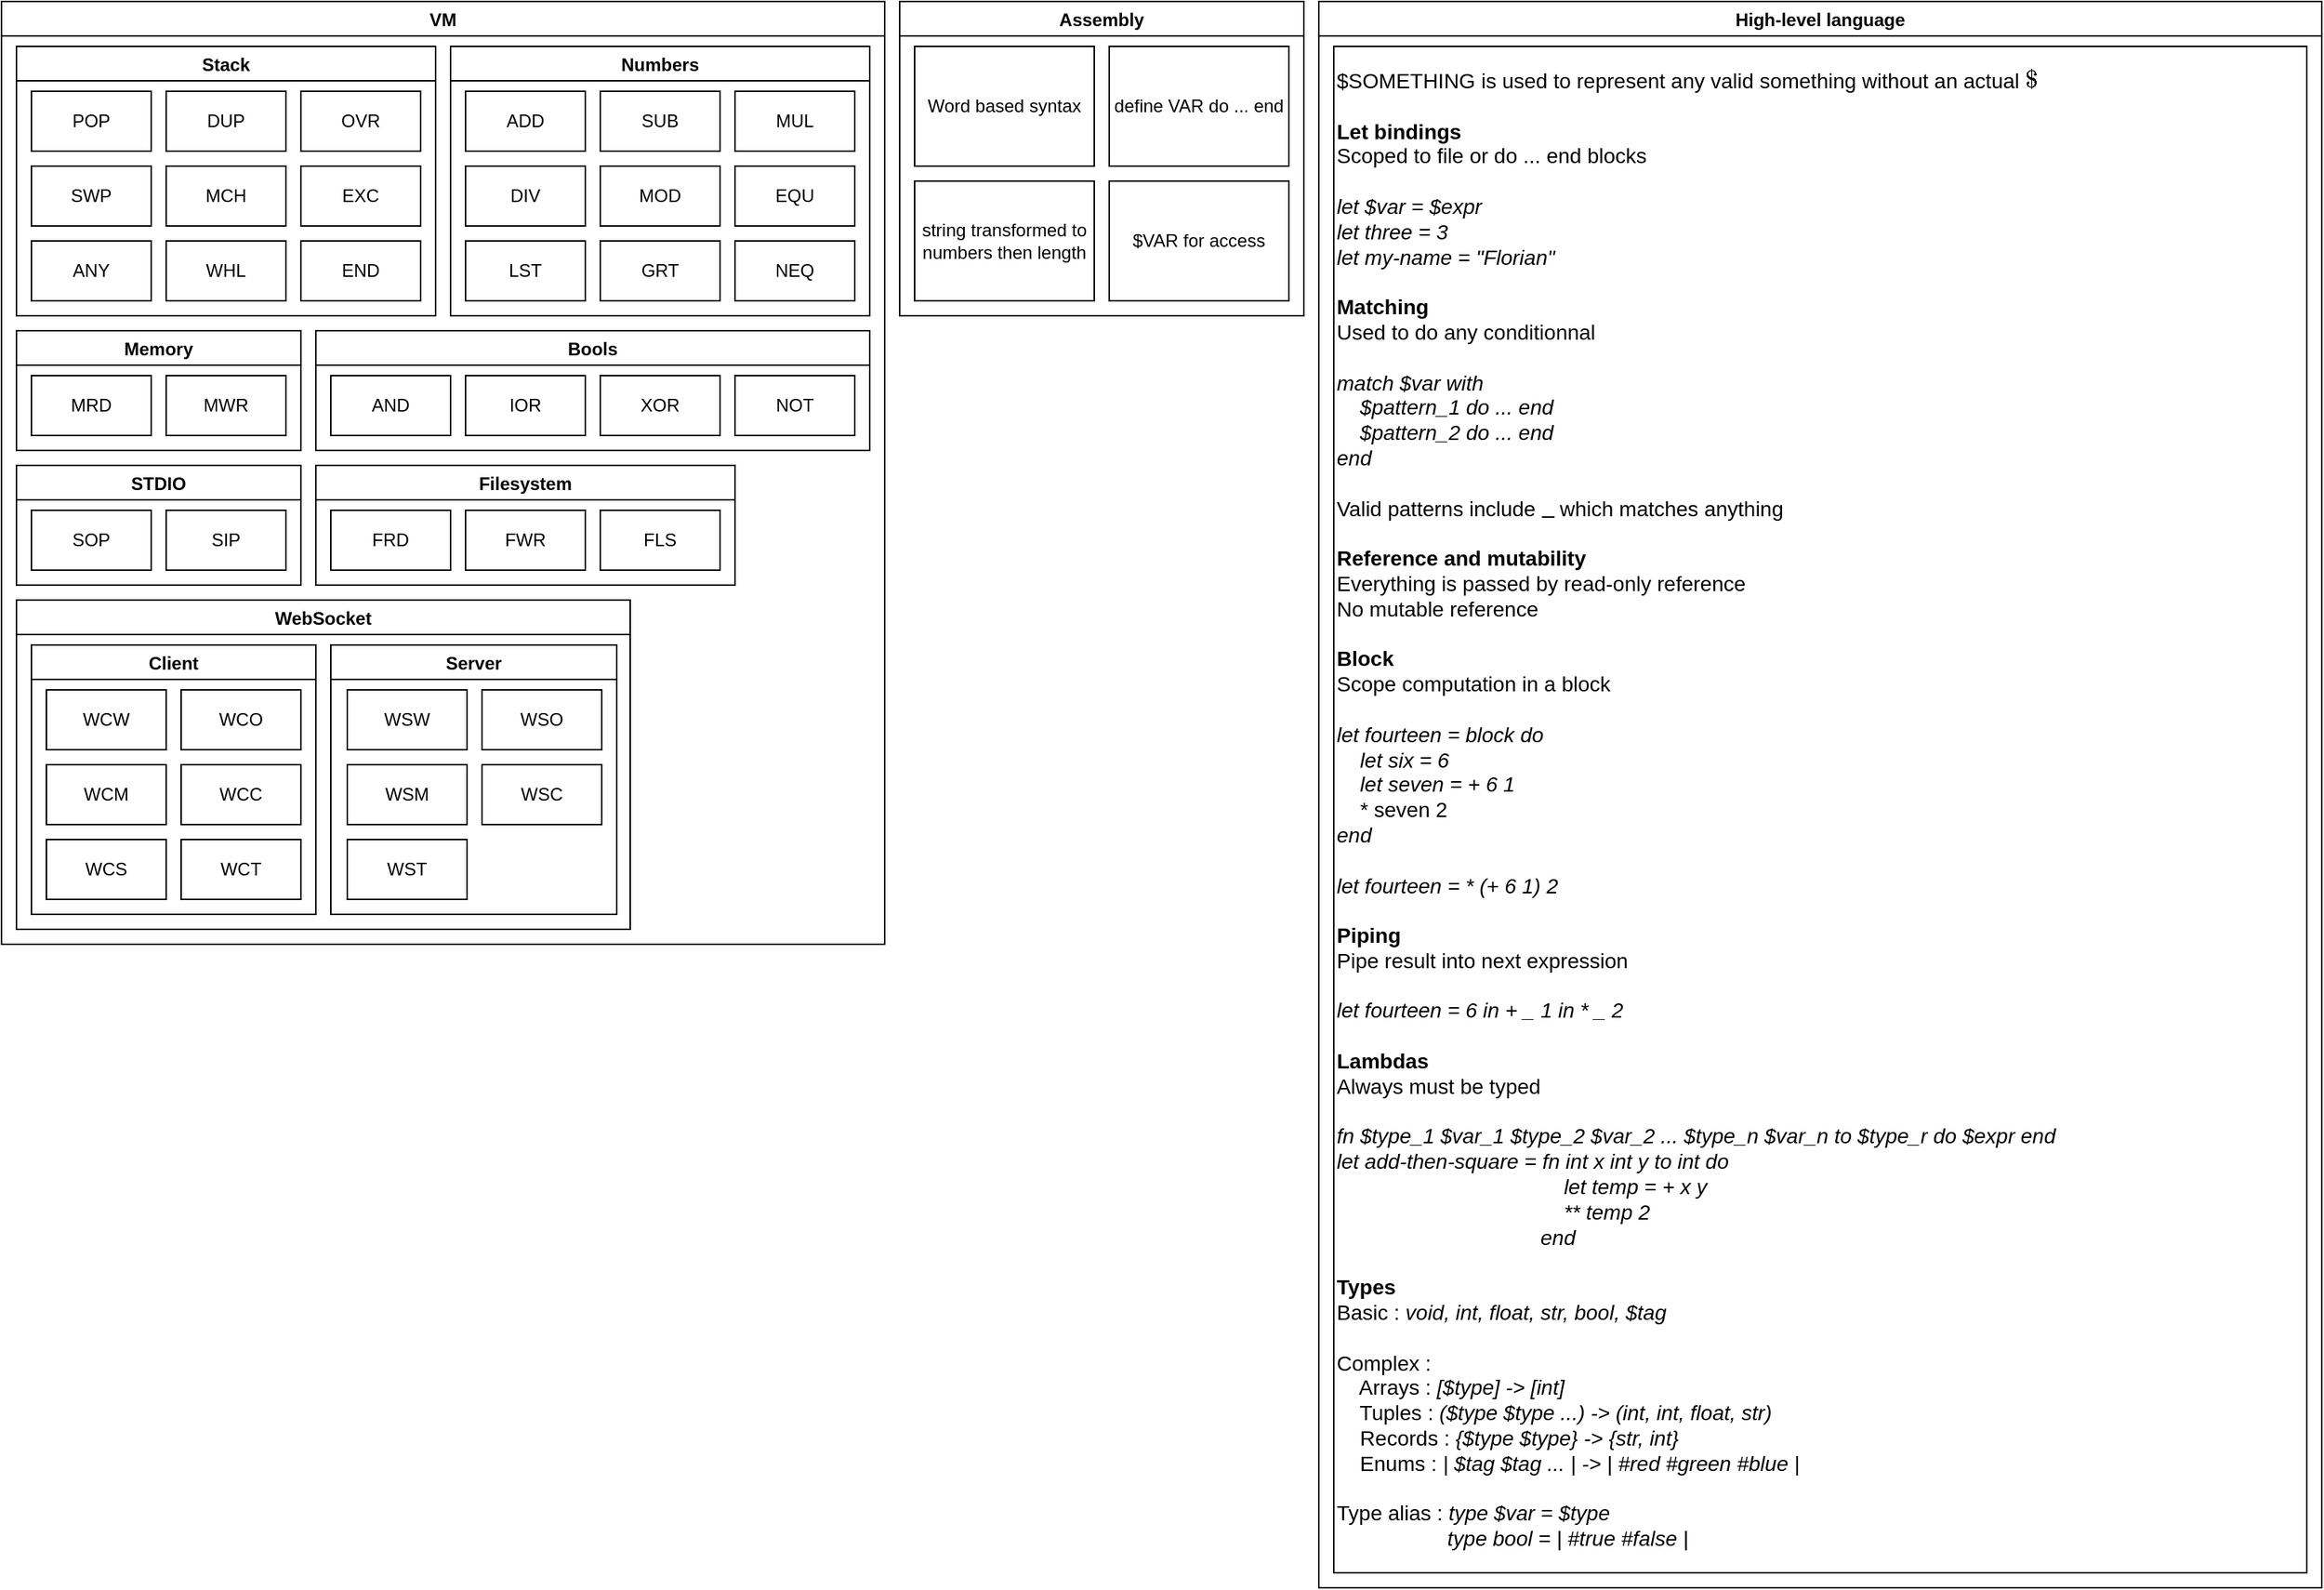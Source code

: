 <mxfile version="17.4.0"><diagram id="n-u1VV_jYJ42UHe-odBX" name="Florianos"><mxGraphModel dx="2031" dy="2258" grid="1" gridSize="10" guides="1" tooltips="1" connect="1" arrows="1" fold="1" page="1" pageScale="1" pageWidth="827" pageHeight="1169" math="0" shadow="0"><root><mxCell id="0"/><mxCell id="1" parent="0"/><mxCell id="9qdEAhe4jvQS1e8F77zv-2" value="VM" style="swimlane;" vertex="1" parent="1"><mxGeometry x="10" y="-80" width="590" height="630" as="geometry"/></mxCell><mxCell id="9qdEAhe4jvQS1e8F77zv-19" value="Stack" style="swimlane;" vertex="1" parent="9qdEAhe4jvQS1e8F77zv-2"><mxGeometry x="10" y="30" width="280" height="180" as="geometry"><mxRectangle x="10" y="30" width="100" height="50" as="alternateBounds"/></mxGeometry></mxCell><mxCell id="9qdEAhe4jvQS1e8F77zv-20" value="POP" style="rounded=0;whiteSpace=wrap;html=1;" vertex="1" parent="9qdEAhe4jvQS1e8F77zv-19"><mxGeometry x="10" y="30" width="80" height="40" as="geometry"/></mxCell><mxCell id="9qdEAhe4jvQS1e8F77zv-21" value="DUP" style="rounded=0;whiteSpace=wrap;html=1;" vertex="1" parent="9qdEAhe4jvQS1e8F77zv-19"><mxGeometry x="100" y="30" width="80" height="40" as="geometry"/></mxCell><mxCell id="9qdEAhe4jvQS1e8F77zv-22" value="SWP" style="rounded=0;whiteSpace=wrap;html=1;" vertex="1" parent="9qdEAhe4jvQS1e8F77zv-19"><mxGeometry x="10" y="80" width="80" height="40" as="geometry"/></mxCell><mxCell id="9qdEAhe4jvQS1e8F77zv-23" value="OVR" style="rounded=0;whiteSpace=wrap;html=1;" vertex="1" parent="9qdEAhe4jvQS1e8F77zv-19"><mxGeometry x="190" y="30" width="80" height="40" as="geometry"/></mxCell><mxCell id="9qdEAhe4jvQS1e8F77zv-24" value="MCH" style="rounded=0;whiteSpace=wrap;html=1;" vertex="1" parent="9qdEAhe4jvQS1e8F77zv-19"><mxGeometry x="100" y="80" width="80" height="40" as="geometry"/></mxCell><mxCell id="9qdEAhe4jvQS1e8F77zv-25" value="EXC" style="rounded=0;whiteSpace=wrap;html=1;" vertex="1" parent="9qdEAhe4jvQS1e8F77zv-19"><mxGeometry x="190" y="80" width="80" height="40" as="geometry"/></mxCell><mxCell id="9qdEAhe4jvQS1e8F77zv-38" value="ANY" style="rounded=0;whiteSpace=wrap;html=1;" vertex="1" parent="9qdEAhe4jvQS1e8F77zv-19"><mxGeometry x="10" y="130" width="80" height="40" as="geometry"/></mxCell><mxCell id="9qdEAhe4jvQS1e8F77zv-78" value="WHL" style="rounded=0;whiteSpace=wrap;html=1;" vertex="1" parent="9qdEAhe4jvQS1e8F77zv-19"><mxGeometry x="100" y="130" width="80" height="40" as="geometry"/></mxCell><mxCell id="9qdEAhe4jvQS1e8F77zv-79" value="END" style="rounded=0;whiteSpace=wrap;html=1;" vertex="1" parent="9qdEAhe4jvQS1e8F77zv-19"><mxGeometry x="190" y="130" width="80" height="40" as="geometry"/></mxCell><mxCell id="9qdEAhe4jvQS1e8F77zv-26" value="Numbers" style="swimlane;" vertex="1" parent="9qdEAhe4jvQS1e8F77zv-2"><mxGeometry x="300" y="30" width="280" height="180" as="geometry"/></mxCell><mxCell id="9qdEAhe4jvQS1e8F77zv-27" value="ADD" style="rounded=0;whiteSpace=wrap;html=1;" vertex="1" parent="9qdEAhe4jvQS1e8F77zv-26"><mxGeometry x="10" y="30" width="80" height="40" as="geometry"/></mxCell><mxCell id="9qdEAhe4jvQS1e8F77zv-28" value="SUB" style="rounded=0;whiteSpace=wrap;html=1;" vertex="1" parent="9qdEAhe4jvQS1e8F77zv-26"><mxGeometry x="100" y="30" width="80" height="40" as="geometry"/></mxCell><mxCell id="9qdEAhe4jvQS1e8F77zv-29" value="MUL" style="rounded=0;whiteSpace=wrap;html=1;" vertex="1" parent="9qdEAhe4jvQS1e8F77zv-26"><mxGeometry x="190" y="30" width="80" height="40" as="geometry"/></mxCell><mxCell id="9qdEAhe4jvQS1e8F77zv-30" value="DIV" style="rounded=0;whiteSpace=wrap;html=1;" vertex="1" parent="9qdEAhe4jvQS1e8F77zv-26"><mxGeometry x="10" y="80" width="80" height="40" as="geometry"/></mxCell><mxCell id="9qdEAhe4jvQS1e8F77zv-31" value="GRT" style="rounded=0;whiteSpace=wrap;html=1;" vertex="1" parent="9qdEAhe4jvQS1e8F77zv-26"><mxGeometry x="100" y="130" width="80" height="40" as="geometry"/></mxCell><mxCell id="9qdEAhe4jvQS1e8F77zv-32" value="EQU" style="rounded=0;whiteSpace=wrap;html=1;" vertex="1" parent="9qdEAhe4jvQS1e8F77zv-26"><mxGeometry x="190" y="80" width="80" height="40" as="geometry"/></mxCell><mxCell id="9qdEAhe4jvQS1e8F77zv-33" value="LST" style="rounded=0;whiteSpace=wrap;html=1;" vertex="1" parent="9qdEAhe4jvQS1e8F77zv-26"><mxGeometry x="10" y="130" width="80" height="40" as="geometry"/></mxCell><mxCell id="9qdEAhe4jvQS1e8F77zv-34" value="MOD" style="rounded=0;whiteSpace=wrap;html=1;" vertex="1" parent="9qdEAhe4jvQS1e8F77zv-26"><mxGeometry x="100" y="80" width="80" height="40" as="geometry"/></mxCell><mxCell id="9qdEAhe4jvQS1e8F77zv-80" value="NEQ" style="rounded=0;whiteSpace=wrap;html=1;" vertex="1" parent="9qdEAhe4jvQS1e8F77zv-26"><mxGeometry x="190" y="130" width="80" height="40" as="geometry"/></mxCell><mxCell id="9qdEAhe4jvQS1e8F77zv-69" value="Bools" style="swimlane;" vertex="1" parent="9qdEAhe4jvQS1e8F77zv-2"><mxGeometry x="210" y="220" width="370" height="80" as="geometry"/></mxCell><mxCell id="9qdEAhe4jvQS1e8F77zv-70" value="AND" style="rounded=0;whiteSpace=wrap;html=1;" vertex="1" parent="9qdEAhe4jvQS1e8F77zv-69"><mxGeometry x="10" y="30" width="80" height="40" as="geometry"/></mxCell><mxCell id="9qdEAhe4jvQS1e8F77zv-71" value="IOR" style="rounded=0;whiteSpace=wrap;html=1;" vertex="1" parent="9qdEAhe4jvQS1e8F77zv-69"><mxGeometry x="100" y="30" width="80" height="40" as="geometry"/></mxCell><mxCell id="9qdEAhe4jvQS1e8F77zv-72" value="XOR" style="rounded=0;whiteSpace=wrap;html=1;" vertex="1" parent="9qdEAhe4jvQS1e8F77zv-69"><mxGeometry x="190" y="30" width="80" height="40" as="geometry"/></mxCell><mxCell id="9qdEAhe4jvQS1e8F77zv-73" value="NOT" style="rounded=0;whiteSpace=wrap;html=1;" vertex="1" parent="9qdEAhe4jvQS1e8F77zv-69"><mxGeometry x="280" y="30" width="80" height="40" as="geometry"/></mxCell><mxCell id="9qdEAhe4jvQS1e8F77zv-123" value="Memory" style="swimlane;" vertex="1" parent="9qdEAhe4jvQS1e8F77zv-2"><mxGeometry x="10" y="220" width="190" height="80" as="geometry"/></mxCell><mxCell id="9qdEAhe4jvQS1e8F77zv-124" value="MRD" style="rounded=0;whiteSpace=wrap;html=1;" vertex="1" parent="9qdEAhe4jvQS1e8F77zv-123"><mxGeometry x="10" y="30" width="80" height="40" as="geometry"/></mxCell><mxCell id="9qdEAhe4jvQS1e8F77zv-125" value="MWR" style="rounded=0;whiteSpace=wrap;html=1;" vertex="1" parent="9qdEAhe4jvQS1e8F77zv-123"><mxGeometry x="100" y="30" width="80" height="40" as="geometry"/></mxCell><mxCell id="9qdEAhe4jvQS1e8F77zv-16" value="STDIO" style="swimlane;" vertex="1" parent="9qdEAhe4jvQS1e8F77zv-2"><mxGeometry x="10" y="310" width="190" height="80" as="geometry"/></mxCell><mxCell id="9qdEAhe4jvQS1e8F77zv-17" value="SOP" style="rounded=0;whiteSpace=wrap;html=1;" vertex="1" parent="9qdEAhe4jvQS1e8F77zv-16"><mxGeometry x="10" y="30" width="80" height="40" as="geometry"/></mxCell><mxCell id="9qdEAhe4jvQS1e8F77zv-18" value="SIP" style="rounded=0;whiteSpace=wrap;html=1;" vertex="1" parent="9qdEAhe4jvQS1e8F77zv-16"><mxGeometry x="100" y="30" width="80" height="40" as="geometry"/></mxCell><mxCell id="9qdEAhe4jvQS1e8F77zv-3" value="Filesystem" style="swimlane;" vertex="1" parent="9qdEAhe4jvQS1e8F77zv-2"><mxGeometry x="210" y="310" width="280" height="80" as="geometry"/></mxCell><mxCell id="9qdEAhe4jvQS1e8F77zv-5" value="FRD" style="rounded=0;whiteSpace=wrap;html=1;" vertex="1" parent="9qdEAhe4jvQS1e8F77zv-3"><mxGeometry x="10" y="30" width="80" height="40" as="geometry"/></mxCell><mxCell id="9qdEAhe4jvQS1e8F77zv-7" value="FWR" style="rounded=0;whiteSpace=wrap;html=1;" vertex="1" parent="9qdEAhe4jvQS1e8F77zv-3"><mxGeometry x="100" y="30" width="80" height="40" as="geometry"/></mxCell><mxCell id="9qdEAhe4jvQS1e8F77zv-8" value="FLS" style="rounded=0;whiteSpace=wrap;html=1;" vertex="1" parent="9qdEAhe4jvQS1e8F77zv-3"><mxGeometry x="190" y="30" width="80" height="40" as="geometry"/></mxCell><mxCell id="9qdEAhe4jvQS1e8F77zv-105" value="WebSocket" style="swimlane;" vertex="1" parent="9qdEAhe4jvQS1e8F77zv-2"><mxGeometry x="10" y="400" width="410" height="220" as="geometry"/></mxCell><mxCell id="9qdEAhe4jvQS1e8F77zv-106" value="Client" style="swimlane;" vertex="1" parent="9qdEAhe4jvQS1e8F77zv-105"><mxGeometry x="10" y="30" width="190" height="180" as="geometry"><mxRectangle x="10" y="30" width="80" height="20" as="alternateBounds"/></mxGeometry></mxCell><mxCell id="9qdEAhe4jvQS1e8F77zv-107" value="WCW" style="rounded=0;whiteSpace=wrap;html=1;" vertex="1" parent="9qdEAhe4jvQS1e8F77zv-106"><mxGeometry x="10" y="30" width="80" height="40" as="geometry"/></mxCell><mxCell id="9qdEAhe4jvQS1e8F77zv-108" value="WCS" style="rounded=0;whiteSpace=wrap;html=1;" vertex="1" parent="9qdEAhe4jvQS1e8F77zv-106"><mxGeometry x="10" y="130" width="80" height="40" as="geometry"/></mxCell><mxCell id="9qdEAhe4jvQS1e8F77zv-109" value="WCT" style="rounded=0;whiteSpace=wrap;html=1;" vertex="1" parent="9qdEAhe4jvQS1e8F77zv-106"><mxGeometry x="100" y="130" width="80" height="40" as="geometry"/></mxCell><mxCell id="9qdEAhe4jvQS1e8F77zv-110" value="WCC" style="rounded=0;whiteSpace=wrap;html=1;" vertex="1" parent="9qdEAhe4jvQS1e8F77zv-106"><mxGeometry x="100" y="80" width="80" height="40" as="geometry"/></mxCell><mxCell id="9qdEAhe4jvQS1e8F77zv-112" value="WCM" style="rounded=0;whiteSpace=wrap;html=1;" vertex="1" parent="9qdEAhe4jvQS1e8F77zv-106"><mxGeometry x="10" y="80" width="80" height="40" as="geometry"/></mxCell><mxCell id="9qdEAhe4jvQS1e8F77zv-113" value="WCO" style="rounded=0;whiteSpace=wrap;html=1;" vertex="1" parent="9qdEAhe4jvQS1e8F77zv-106"><mxGeometry x="100" y="30" width="80" height="40" as="geometry"/></mxCell><mxCell id="9qdEAhe4jvQS1e8F77zv-114" value="Server" style="swimlane;" vertex="1" parent="9qdEAhe4jvQS1e8F77zv-105"><mxGeometry x="210" y="30" width="191" height="180" as="geometry"/></mxCell><mxCell id="9qdEAhe4jvQS1e8F77zv-115" value="WSW" style="rounded=0;whiteSpace=wrap;html=1;" vertex="1" parent="9qdEAhe4jvQS1e8F77zv-114"><mxGeometry x="11" y="30" width="80" height="40" as="geometry"/></mxCell><mxCell id="9qdEAhe4jvQS1e8F77zv-120" value="WSM" style="rounded=0;whiteSpace=wrap;html=1;" vertex="1" parent="9qdEAhe4jvQS1e8F77zv-114"><mxGeometry x="11" y="80" width="80" height="40" as="geometry"/></mxCell><mxCell id="9qdEAhe4jvQS1e8F77zv-121" value="WSO" style="rounded=0;whiteSpace=wrap;html=1;" vertex="1" parent="9qdEAhe4jvQS1e8F77zv-114"><mxGeometry x="101" y="30" width="80" height="40" as="geometry"/></mxCell><mxCell id="9qdEAhe4jvQS1e8F77zv-122" value="WST" style="rounded=0;whiteSpace=wrap;html=1;" vertex="1" parent="9qdEAhe4jvQS1e8F77zv-114"><mxGeometry x="11" y="130" width="80" height="40" as="geometry"/></mxCell><mxCell id="9qdEAhe4jvQS1e8F77zv-129" value="WSC" style="rounded=0;whiteSpace=wrap;html=1;" vertex="1" parent="9qdEAhe4jvQS1e8F77zv-114"><mxGeometry x="101" y="80" width="80" height="40" as="geometry"/></mxCell><mxCell id="9qdEAhe4jvQS1e8F77zv-130" value="Assembly" style="swimlane;" vertex="1" parent="1"><mxGeometry x="610" y="-80" width="270" height="210" as="geometry"/></mxCell><mxCell id="9qdEAhe4jvQS1e8F77zv-144" value="string transformed to numbers then length" style="rounded=0;whiteSpace=wrap;html=1;" vertex="1" parent="9qdEAhe4jvQS1e8F77zv-130"><mxGeometry x="10" y="120" width="120" height="80" as="geometry"/></mxCell><mxCell id="9qdEAhe4jvQS1e8F77zv-145" value="$VAR for access" style="rounded=0;whiteSpace=wrap;html=1;" vertex="1" parent="9qdEAhe4jvQS1e8F77zv-130"><mxGeometry x="140" y="120" width="120" height="80" as="geometry"/></mxCell><mxCell id="9qdEAhe4jvQS1e8F77zv-146" value="&lt;div&gt;define VAR do ... end&lt;br&gt;&lt;/div&gt;" style="rounded=0;whiteSpace=wrap;html=1;" vertex="1" parent="9qdEAhe4jvQS1e8F77zv-130"><mxGeometry x="140" y="30" width="120" height="80" as="geometry"/></mxCell><mxCell id="9qdEAhe4jvQS1e8F77zv-147" value="Word based syntax" style="rounded=0;whiteSpace=wrap;html=1;" vertex="1" parent="9qdEAhe4jvQS1e8F77zv-130"><mxGeometry x="10" y="30" width="120" height="80" as="geometry"/></mxCell><mxCell id="9qdEAhe4jvQS1e8F77zv-148" value="High-level language" style="swimlane;labelBackgroundColor=none;" vertex="1" parent="1"><mxGeometry x="890" y="-80" width="670" height="1060" as="geometry"/></mxCell><mxCell id="9qdEAhe4jvQS1e8F77zv-179" value="&lt;div align=&quot;left&quot;&gt;$SOMETHING is used to represent any valid something without an actual `$`&lt;/div&gt;&lt;div align=&quot;left&quot;&gt;&lt;br&gt;&lt;/div&gt;&lt;div align=&quot;left&quot;&gt;&lt;b&gt;Let bindings&lt;/b&gt;&lt;/div&gt;&lt;div align=&quot;left&quot;&gt;Scoped to file or do ... end blocks&lt;/div&gt;&lt;div align=&quot;left&quot;&gt;&lt;br&gt;&lt;/div&gt;&lt;div align=&quot;left&quot;&gt;&lt;i&gt;let $var = $expr&lt;/i&gt;&lt;/div&gt;&lt;div align=&quot;left&quot;&gt;&lt;i&gt;let three = 3&lt;/i&gt;&lt;/div&gt;&lt;div align=&quot;left&quot;&gt;&lt;i&gt;let my-name = &quot;Florian&quot;&lt;/i&gt;&lt;/div&gt;&lt;div align=&quot;left&quot;&gt;&lt;br&gt;&lt;/div&gt;&lt;div align=&quot;left&quot;&gt;&lt;b&gt;Matching&lt;/b&gt;&lt;/div&gt;&lt;div align=&quot;left&quot;&gt;Used to do any conditionnal&lt;/div&gt;&lt;div align=&quot;left&quot;&gt;&lt;br&gt;&lt;/div&gt;&lt;div align=&quot;left&quot;&gt;&lt;i&gt;match $var with&lt;/i&gt;&lt;/div&gt;&lt;div align=&quot;left&quot;&gt;&lt;i&gt;&amp;nbsp;&amp;nbsp;&amp;nbsp; $pattern_1 do ... end&lt;/i&gt;&lt;/div&gt;&lt;div align=&quot;left&quot;&gt;&lt;i&gt;&amp;nbsp;&amp;nbsp;&amp;nbsp; $pattern_2 do ... end&lt;/i&gt;&lt;/div&gt;&lt;div align=&quot;left&quot;&gt;&lt;i&gt;end&lt;/i&gt;&lt;/div&gt;&lt;div align=&quot;left&quot;&gt;&lt;br&gt;&lt;/div&gt;&lt;div align=&quot;left&quot;&gt;Valid patterns include `_` which matches anything&lt;/div&gt;&lt;div align=&quot;left&quot;&gt;&lt;br&gt;&lt;/div&gt;&lt;div align=&quot;left&quot;&gt;&lt;b&gt;Reference and mutability&lt;/b&gt;&lt;/div&gt;&lt;div align=&quot;left&quot;&gt;Everything is passed by read-only reference&lt;/div&gt;&lt;div align=&quot;left&quot;&gt;No mutable reference&lt;/div&gt;&lt;div align=&quot;left&quot;&gt;&lt;br&gt;&lt;/div&gt;&lt;div align=&quot;left&quot;&gt;&lt;b&gt;Block&lt;/b&gt;&lt;/div&gt;&lt;div align=&quot;left&quot;&gt;Scope computation in a block&lt;/div&gt;&lt;div align=&quot;left&quot;&gt;&lt;br&gt;&lt;/div&gt;&lt;div align=&quot;left&quot;&gt;&lt;i&gt;let fourteen = block do&lt;/i&gt;&lt;/div&gt;&lt;div align=&quot;left&quot;&gt;&lt;i&gt;&amp;nbsp;&amp;nbsp;&amp;nbsp; let six = 6&lt;/i&gt;&lt;/div&gt;&lt;div align=&quot;left&quot;&gt;&lt;i&gt;&amp;nbsp;&amp;nbsp;&amp;nbsp; let seven = + 6 1&lt;br&gt;&lt;/i&gt;&lt;/div&gt;&lt;div align=&quot;left&quot;&gt;&lt;i&gt;&amp;nbsp;&amp;nbsp;&amp;nbsp; &lt;/i&gt;* seven 2&lt;/div&gt;&lt;div align=&quot;left&quot;&gt;&lt;i&gt;end&lt;/i&gt;&lt;/div&gt;&lt;div align=&quot;left&quot;&gt;&lt;br&gt;&lt;/div&gt;&lt;div align=&quot;left&quot;&gt;&lt;i&gt;let fourteen = * (+ 6 1) 2&lt;/i&gt;&lt;/div&gt;&lt;div align=&quot;left&quot;&gt;&lt;br&gt;&lt;/div&gt;&lt;div align=&quot;left&quot;&gt;&lt;b&gt;Piping&lt;/b&gt;&lt;/div&gt;&lt;div align=&quot;left&quot;&gt;Pipe result into next expression&lt;/div&gt;&lt;div align=&quot;left&quot;&gt;&lt;br&gt;&lt;/div&gt;&lt;div align=&quot;left&quot;&gt;&lt;i&gt;let fourteen = 6 in + _ 1 in * _ 2&lt;/i&gt;&lt;br&gt; &lt;/div&gt;&lt;div align=&quot;left&quot;&gt;&lt;br&gt;&lt;/div&gt;&lt;div align=&quot;left&quot;&gt;&lt;b&gt;Lambdas&lt;/b&gt;&lt;/div&gt;&lt;div align=&quot;left&quot;&gt;Always must be typed&lt;/div&gt;&lt;div align=&quot;left&quot;&gt;&lt;br&gt;&lt;/div&gt;&lt;div align=&quot;left&quot;&gt;&lt;i&gt;fn $type_1 $var_1 $type_2 $var_2 ... $type_n $var_n to $type_r do $expr end&lt;/i&gt;&lt;/div&gt;&lt;div align=&quot;left&quot;&gt;&lt;i&gt;let add-then-square = fn int x int y to int do&lt;/i&gt;&lt;/div&gt;&lt;div align=&quot;left&quot;&gt;&lt;i&gt;&amp;nbsp;&amp;nbsp; &amp;nbsp;&amp;nbsp;&amp;nbsp;&amp;nbsp;&amp;nbsp;&amp;nbsp;&amp;nbsp;&amp;nbsp;&amp;nbsp;&amp;nbsp;&amp;nbsp;&amp;nbsp;&amp;nbsp;&amp;nbsp;&amp;nbsp;&amp;nbsp;&amp;nbsp;&amp;nbsp;&amp;nbsp;&amp;nbsp;&amp;nbsp;&amp;nbsp;&amp;nbsp;&amp;nbsp;&amp;nbsp;&amp;nbsp;&amp;nbsp;&amp;nbsp;&amp;nbsp;&amp;nbsp;&amp;nbsp;&amp;nbsp;&amp;nbsp;&amp;nbsp;&amp;nbsp; let temp = + x y&lt;/i&gt;&lt;/div&gt;&lt;div align=&quot;left&quot;&gt;&lt;i&gt;&amp;nbsp; &amp;nbsp;&amp;nbsp; &amp;nbsp;&amp;nbsp;&amp;nbsp;&amp;nbsp;&amp;nbsp;&amp;nbsp;&amp;nbsp;&amp;nbsp;&amp;nbsp;&amp;nbsp;&amp;nbsp;&amp;nbsp;&amp;nbsp;&amp;nbsp;&amp;nbsp;&amp;nbsp;&amp;nbsp;&amp;nbsp;&amp;nbsp;&amp;nbsp;&amp;nbsp;&amp;nbsp;&amp;nbsp;&amp;nbsp;&amp;nbsp;&amp;nbsp;&amp;nbsp;&amp;nbsp;&amp;nbsp;&amp;nbsp;&amp;nbsp;&amp;nbsp;&amp;nbsp; ** temp 2&lt;/i&gt;&lt;/div&gt;&lt;div align=&quot;left&quot;&gt;&lt;i&gt;&amp;nbsp;&amp;nbsp;&amp;nbsp;&amp;nbsp;&amp;nbsp;&amp;nbsp;&amp;nbsp;&amp;nbsp;&amp;nbsp;&amp;nbsp;&amp;nbsp;&amp;nbsp;&amp;nbsp;&amp;nbsp;&amp;nbsp;&amp;nbsp;&amp;nbsp;&amp;nbsp;&amp;nbsp;&amp;nbsp;&amp;nbsp;&amp;nbsp;&amp;nbsp;&amp;nbsp;&amp;nbsp;&amp;nbsp;&amp;nbsp;&amp;nbsp;&amp;nbsp;&amp;nbsp;&amp;nbsp;&amp;nbsp;&amp;nbsp;&amp;nbsp; end&lt;br&gt;&lt;/i&gt;&lt;/div&gt;&lt;div align=&quot;left&quot;&gt;&lt;i&gt;&lt;br&gt;&lt;/i&gt;&lt;/div&gt;&lt;div align=&quot;left&quot;&gt;&lt;b&gt;Types&lt;/b&gt;&lt;/div&gt;&lt;div align=&quot;left&quot;&gt;Basic : &lt;i&gt;void, int, float, str, bool, $tag&lt;br&gt;&lt;/i&gt;&lt;/div&gt;&lt;div align=&quot;left&quot;&gt;&lt;br&gt;&lt;/div&gt;&lt;div align=&quot;left&quot;&gt;Complex :&lt;/div&gt;&lt;div align=&quot;left&quot;&gt;&amp;nbsp;&amp;nbsp;&amp;nbsp; Arrays : &lt;i&gt;[$type] -&amp;gt; [int]&lt;br&gt;&lt;/i&gt;&lt;/div&gt;&lt;div align=&quot;left&quot;&gt;&amp;nbsp;&amp;nbsp;&amp;nbsp; Tuples : &lt;i&gt;($type $type ...) -&amp;gt; (int, int, float, str)&lt;br&gt;&lt;/i&gt;&lt;/div&gt;&lt;div align=&quot;left&quot;&gt;&amp;nbsp;&amp;nbsp;&amp;nbsp; Records : &lt;i&gt;{$type $type} -&amp;gt; {str, int}&lt;br&gt;&lt;/i&gt;&lt;/div&gt;&lt;div align=&quot;left&quot;&gt;&amp;nbsp;&amp;nbsp;&amp;nbsp; Enums : &lt;i&gt;| $tag $tag ... | -&amp;gt; | #red #green #blue |&lt;br&gt;&lt;/i&gt;&lt;/div&gt;&lt;div align=&quot;left&quot;&gt;&lt;br&gt;&lt;/div&gt;&lt;div align=&quot;left&quot;&gt;&lt;i&gt;&lt;/i&gt;Type alias : &lt;i&gt;type $var = $type&lt;/i&gt;&lt;/div&gt;&lt;div align=&quot;left&quot;&gt;&lt;i&gt;&amp;nbsp;&amp;nbsp;&amp;nbsp;&amp;nbsp;&amp;nbsp;&amp;nbsp;&amp;nbsp;&amp;nbsp;&amp;nbsp;&amp;nbsp;&amp;nbsp;&amp;nbsp;&amp;nbsp;&amp;nbsp;&amp;nbsp;&amp;nbsp;&amp;nbsp;&amp;nbsp; type bool&lt;/i&gt; &lt;i&gt;= | #true #false |&lt;/i&gt;&lt;/div&gt;" style="rounded=0;whiteSpace=wrap;html=1;labelBackgroundColor=default;fontSize=14;fontColor=default;fillColor=default;align=left;" vertex="1" parent="9qdEAhe4jvQS1e8F77zv-148"><mxGeometry x="10" y="30" width="650" height="1020" as="geometry"/></mxCell></root></mxGraphModel></diagram></mxfile>
